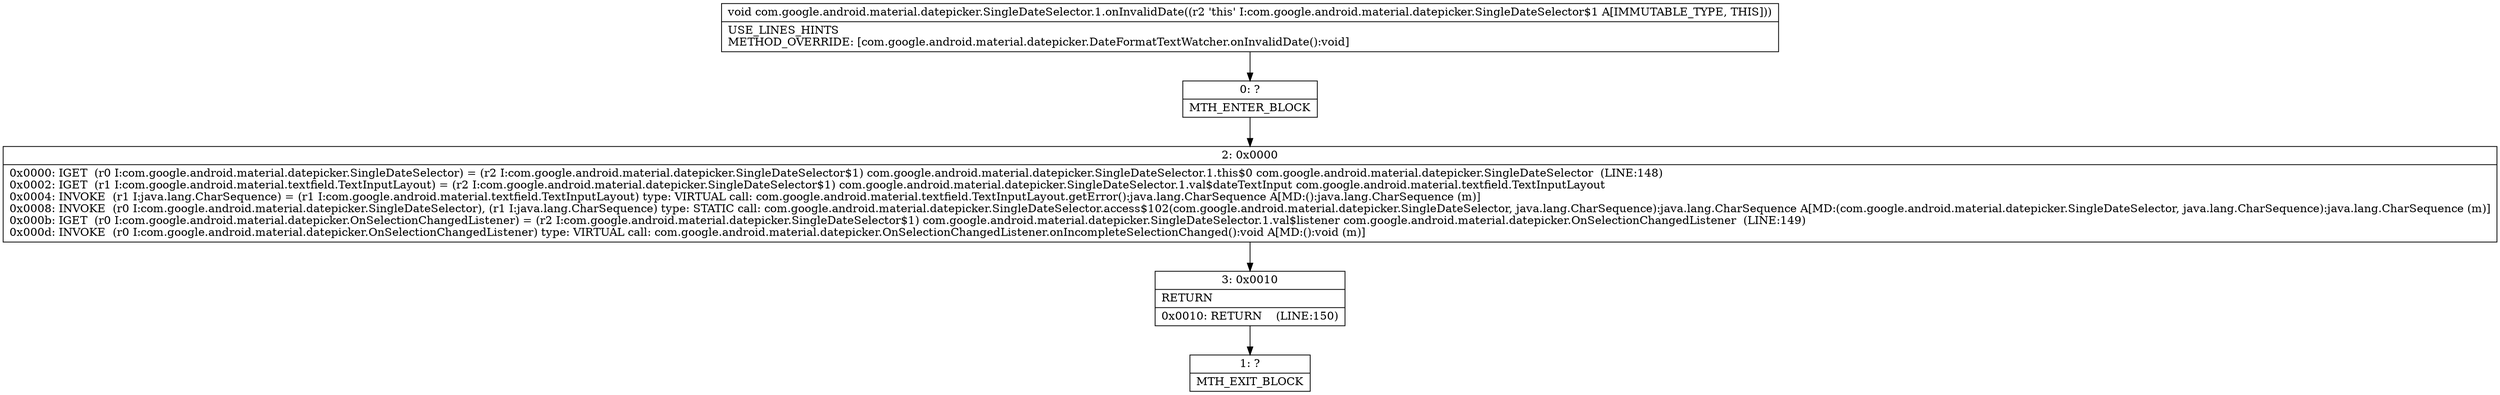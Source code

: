 digraph "CFG forcom.google.android.material.datepicker.SingleDateSelector.1.onInvalidDate()V" {
Node_0 [shape=record,label="{0\:\ ?|MTH_ENTER_BLOCK\l}"];
Node_2 [shape=record,label="{2\:\ 0x0000|0x0000: IGET  (r0 I:com.google.android.material.datepicker.SingleDateSelector) = (r2 I:com.google.android.material.datepicker.SingleDateSelector$1) com.google.android.material.datepicker.SingleDateSelector.1.this$0 com.google.android.material.datepicker.SingleDateSelector  (LINE:148)\l0x0002: IGET  (r1 I:com.google.android.material.textfield.TextInputLayout) = (r2 I:com.google.android.material.datepicker.SingleDateSelector$1) com.google.android.material.datepicker.SingleDateSelector.1.val$dateTextInput com.google.android.material.textfield.TextInputLayout \l0x0004: INVOKE  (r1 I:java.lang.CharSequence) = (r1 I:com.google.android.material.textfield.TextInputLayout) type: VIRTUAL call: com.google.android.material.textfield.TextInputLayout.getError():java.lang.CharSequence A[MD:():java.lang.CharSequence (m)]\l0x0008: INVOKE  (r0 I:com.google.android.material.datepicker.SingleDateSelector), (r1 I:java.lang.CharSequence) type: STATIC call: com.google.android.material.datepicker.SingleDateSelector.access$102(com.google.android.material.datepicker.SingleDateSelector, java.lang.CharSequence):java.lang.CharSequence A[MD:(com.google.android.material.datepicker.SingleDateSelector, java.lang.CharSequence):java.lang.CharSequence (m)]\l0x000b: IGET  (r0 I:com.google.android.material.datepicker.OnSelectionChangedListener) = (r2 I:com.google.android.material.datepicker.SingleDateSelector$1) com.google.android.material.datepicker.SingleDateSelector.1.val$listener com.google.android.material.datepicker.OnSelectionChangedListener  (LINE:149)\l0x000d: INVOKE  (r0 I:com.google.android.material.datepicker.OnSelectionChangedListener) type: VIRTUAL call: com.google.android.material.datepicker.OnSelectionChangedListener.onIncompleteSelectionChanged():void A[MD:():void (m)]\l}"];
Node_3 [shape=record,label="{3\:\ 0x0010|RETURN\l|0x0010: RETURN    (LINE:150)\l}"];
Node_1 [shape=record,label="{1\:\ ?|MTH_EXIT_BLOCK\l}"];
MethodNode[shape=record,label="{void com.google.android.material.datepicker.SingleDateSelector.1.onInvalidDate((r2 'this' I:com.google.android.material.datepicker.SingleDateSelector$1 A[IMMUTABLE_TYPE, THIS]))  | USE_LINES_HINTS\lMETHOD_OVERRIDE: [com.google.android.material.datepicker.DateFormatTextWatcher.onInvalidDate():void]\l}"];
MethodNode -> Node_0;Node_0 -> Node_2;
Node_2 -> Node_3;
Node_3 -> Node_1;
}


